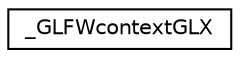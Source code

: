 digraph "Graphical Class Hierarchy"
{
 // LATEX_PDF_SIZE
  edge [fontname="Helvetica",fontsize="10",labelfontname="Helvetica",labelfontsize="10"];
  node [fontname="Helvetica",fontsize="10",shape=record];
  rankdir="LR";
  Node0 [label="_GLFWcontextGLX",height=0.2,width=0.4,color="black", fillcolor="white", style="filled",URL="$struct__GLFWcontextGLX.html",tooltip=" "];
}
